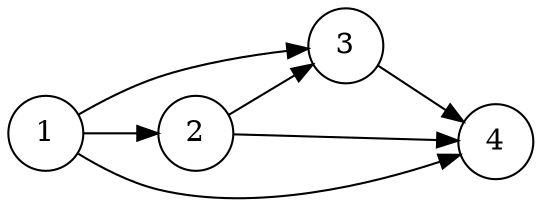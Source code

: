 digraph{
    rankdir=LR;
    node [shape=circle];
    1->2->3->4;
    1->3;
    1->4;
    2->4;
    }
